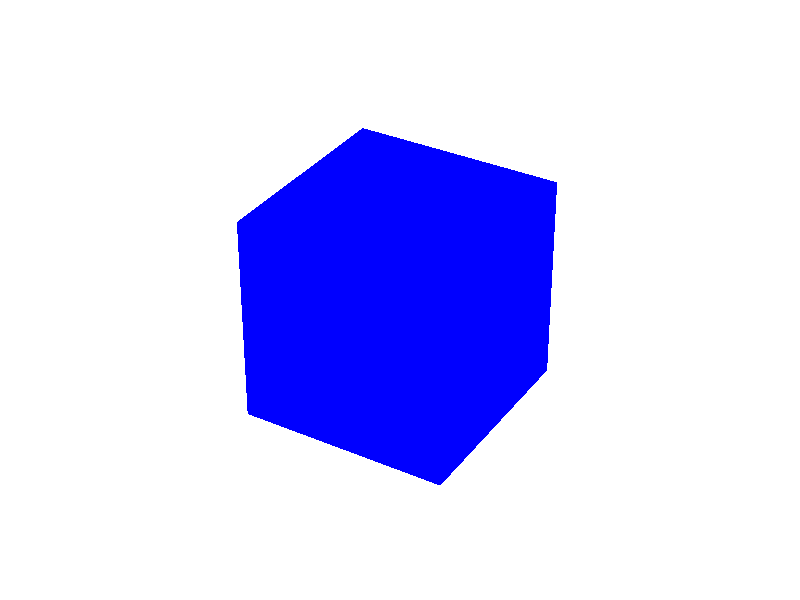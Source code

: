 #version 3.7;
#include "shapes.inc"
background {color rgb<1.000000,1.000000,1.000000>}
camera {
perspective
right x*image_width/image_height
location <3.962000, 4.827000, -5.270000>
look_at <0.500000, 0.500000, 0.500000>
angle 25.000000
sky <0.000000, 1.000000, 0.000000>
}
light_source { <3.962000, 4.827000, -5.270000> rgb<1.000000, 1.000000, 1.000000> shadowless}

global_settings { assumed_gamma 2.2 }
union {

#declare face1 =
  texture { pigment { rgbt <0.000000,0.000000,1.000000,0.000000> } finish {ambient 0.600000 diffuse 0.600000 reflection 0.000000} }
// face 1
triangle {<                 0,                 1,                 0>,
          <                -0,    0.072876995892,                -0>,
          <                -0,                 1,    0.523792986818>
            texture { face1 }
  }
#declare face2 =
  texture { pigment { rgbt <0.000000,0.000000,1.000000,0.000000> } finish {ambient 0.600000 diffuse 0.600000 reflection 0.000000} }
// face 2
triangle {<                 1,                 0,                 0>,
          <                 1,                 1,                 0>,
          <                 1,                 1,    0.921109989703>
            texture { face2 }
  }
triangle {<                 1,                 1,    0.921109989703>,
          <                 1,                -0,    0.356143977106>,
          <                 1,                 0,                 0>
            texture { face2 }
  }
#declare face3 =
  texture { pigment { rgbt <0.000000,0.000000,1.000000,0.000000> } finish {ambient 0.600000 diffuse 0.600000 reflection 0.000000} }
// face 3
triangle {<                 1,                 0,                 0>,
          <                 1,                -0,    0.356143977106>,
          <    0.103627646137,                -0,                -0>
            texture { face3 }
  }
#declare face4 =
  texture { pigment { rgbt <0.000000,0.000000,1.000000,0.000000> } finish {ambient 0.600000 diffuse 0.600000 reflection 0.000000} }
// face 4
triangle {<                 1,                 1,                 0>,
          <                 0,                 1,                 0>,
          <                -0,                 1,    0.523792986818>
            texture { face4 }
  }
triangle {<                -0,                 1,    0.523792986818>,
          <                 1,                 1,    0.921109989703>,
          <                 1,                 1,                 0>
            texture { face4 }
  }
#declare face5 =
  texture { pigment { rgbt <0.000000,0.000000,1.000000,0.000000> } finish {ambient 0.600000 diffuse 0.600000 reflection 0.000000} }
// face 5
triangle {<                 0,                 1,                 0>,
          <                 1,                 1,                 0>,
          <                 1,                 0,                 0>
            texture { face5 }
  }
triangle {<                 1,                 0,                 0>,
          <    0.103627646137,                -0,                -0>,
          <                -0,    0.072876995892,                -0>
            texture { face5 }
  }
triangle {<                 1,                 0,                 0>,
          <                -0,    0.072876995892,                -0>,
          <                 0,                 1,                 0>
            texture { face5 }
  }
#declare face6 =
  texture { pigment { rgbt <0.000000,0.000000,1.000000,0.000000> } finish {ambient 0.600000 diffuse 0.600000 reflection 0.000000} }
// face 6
triangle {<                -0,    0.072876995892,                -0>,
          <                -0,                 1,    0.523792986818>,
          <                 1,                 1,    0.921109989703>
            texture { face6 }
  }
triangle {<                 1,                 1,    0.921109989703>,
          <                 1,                -0,    0.356143977106>,
          <    0.103627646137,                -0,                -0>
            texture { face6 }
  }
triangle {<                 1,                 1,    0.921109989703>,
          <    0.103627646137,                -0,                -0>,
          <                -0,    0.072876995892,                -0>
            texture { face6 }
  }
#declare face7 =
  texture { pigment { rgbt <0.000000,0.000000,1.000000,0.000000> } finish {ambient 0.600000 diffuse 0.600000 reflection 0.000000} }
// face 7
triangle {<                 0,                 0,                 0>,
          <                 0,                 0,                 1>,
          <                 0,                 1,                 1>
            texture { face7 }
  }
triangle {<                 0,                 1,                 1>,
          <                -0,                 1,    0.523792986818>,
          <                -0,    0.072876995892,                -0>
            texture { face7 }
  }
triangle {<                 0,                 1,                 1>,
          <                -0,    0.072876995892,                -0>,
          <                 0,                 0,                 0>
            texture { face7 }
  }
#declare face8 =
  texture { pigment { rgbt <0.000000,0.000000,1.000000,0.000000> } finish {ambient 0.600000 diffuse 0.600000 reflection 0.000000} }
// face 8
triangle {<                 1,                 1,                 1>,
          <                 1,                 0,                 1>,
          <                 1,                -0,    0.356143977106>
            texture { face8 }
  }
triangle {<                 1,                -0,    0.356143977106>,
          <                 1,                 1,    0.921109989703>,
          <                 1,                 1,                 1>
            texture { face8 }
  }
#declare face9 =
  texture { pigment { rgbt <0.000000,0.000000,1.000000,0.000000> } finish {ambient 0.600000 diffuse 0.600000 reflection 0.000000} }
// face 9
triangle {<                 1,                 0,                 1>,
          <                 0,                 0,                 1>,
          <                 0,                 0,                 0>
            texture { face9 }
  }
triangle {<                 0,                 0,                 0>,
          <    0.103627646137,                -0,                -0>,
          <                 1,                -0,    0.356143977106>
            texture { face9 }
  }
triangle {<                 0,                 0,                 0>,
          <                 1,                -0,    0.356143977106>,
          <                 1,                 0,                 1>
            texture { face9 }
  }
#declare face10 =
  texture { pigment { rgbt <0.000000,0.000000,1.000000,0.000000> } finish {ambient 0.600000 diffuse 0.600000 reflection 0.000000} }
// face 10
triangle {<                 0,                 1,                 1>,
          <                 1,                 1,                 1>,
          <                 1,                 1,    0.921109989703>
            texture { face10 }
  }
triangle {<                 1,                 1,    0.921109989703>,
          <                -0,                 1,    0.523792986818>,
          <                 0,                 1,                 1>
            texture { face10 }
  }
#declare face11 =
  texture { pigment { rgbt <0.000000,0.000000,1.000000,0.000000> } finish {ambient 0.600000 diffuse 0.600000 reflection 0.000000} }
// face 11
triangle {<                 0,                 0,                 0>,
          <                -0,    0.072876995892,                -0>,
          <    0.103627646137,                -0,                -0>
            texture { face11 }
  }
#declare face12 =
  texture { pigment { rgbt <0.000000,0.000000,1.000000,0.000000> } finish {ambient 0.600000 diffuse 0.600000 reflection 0.000000} }
// face 12
triangle {<                 1,                 0,                 1>,
          <                 1,                 1,                 1>,
          <                 0,                 1,                 1>
            texture { face12 }
  }
triangle {<                 0,                 1,                 1>,
          <                 0,                 0,                 1>,
          <                 1,                 0,                 1>
            texture { face12 }
  }
rotate<-90,  0,  0>
scale <  1,  1, -1>
}
